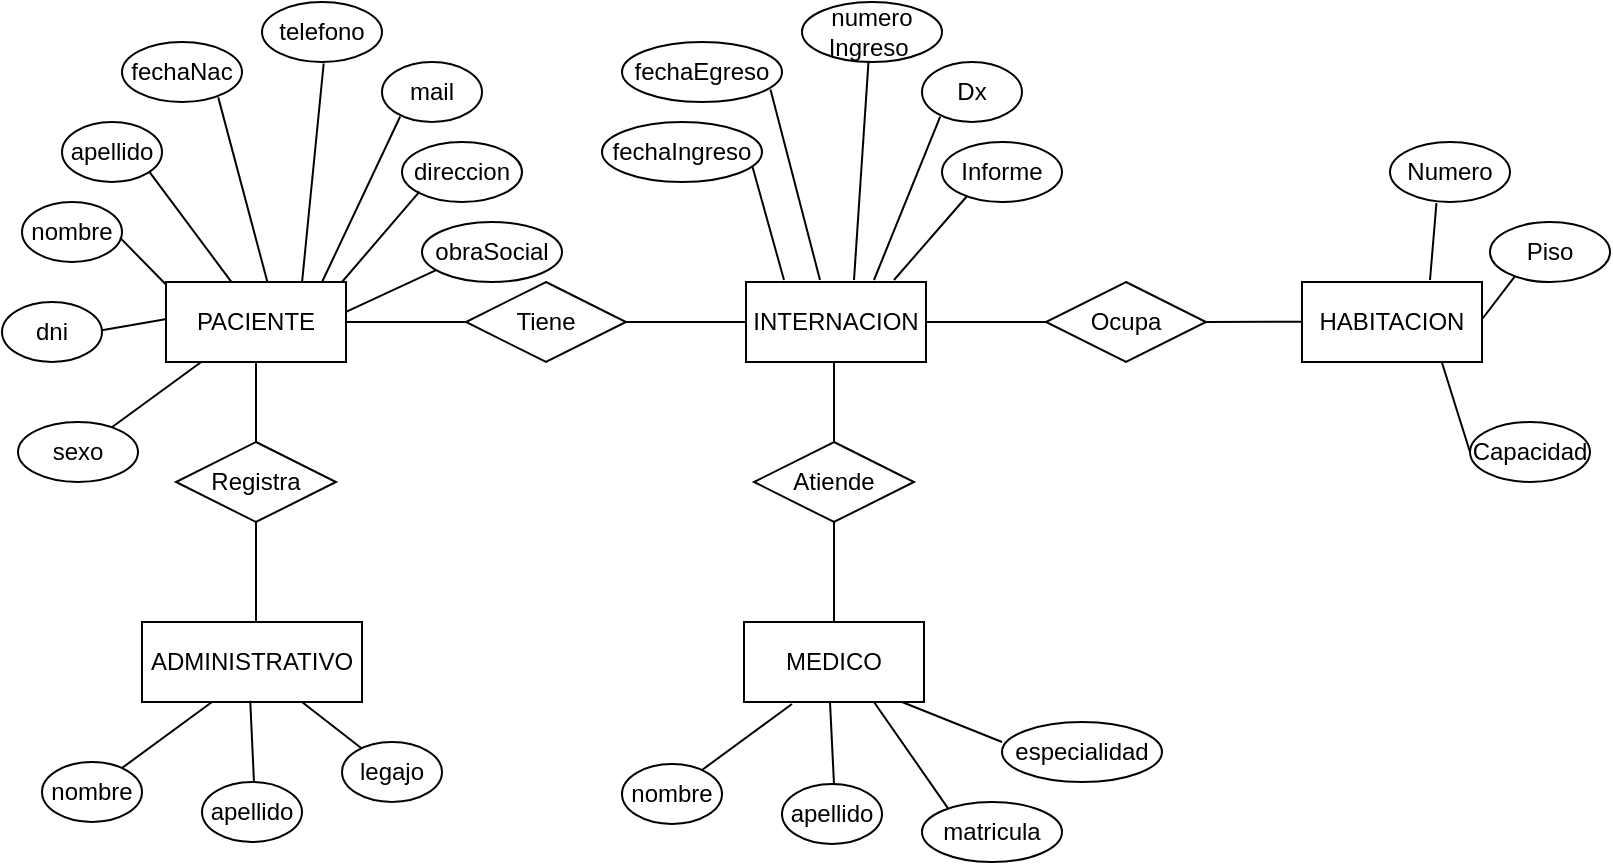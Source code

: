 <mxfile version="28.1.0">
  <diagram name="Página-1" id="Npvh9hsNk1HyL_i-LP-q">
    <mxGraphModel dx="1042" dy="608" grid="1" gridSize="10" guides="0" tooltips="1" connect="0" arrows="0" fold="1" page="1" pageScale="1" pageWidth="827" pageHeight="1169" math="0" shadow="0">
      <root>
        <mxCell id="0" />
        <mxCell id="1" parent="0" />
        <mxCell id="VUSeeD4ND8PJ7Rkgn92f-1" value="PACIENTE" style="rounded=0;whiteSpace=wrap;html=1;" parent="1" vertex="1">
          <mxGeometry x="92" y="190" width="90" height="40" as="geometry" />
        </mxCell>
        <mxCell id="3nmt7z15WM5bw0n6Wl1P-1" value="Tiene" style="rhombus;whiteSpace=wrap;html=1;" vertex="1" parent="1">
          <mxGeometry x="242" y="190" width="80" height="40" as="geometry" />
        </mxCell>
        <mxCell id="3nmt7z15WM5bw0n6Wl1P-2" value="INTERNACION" style="rounded=0;whiteSpace=wrap;html=1;" vertex="1" parent="1">
          <mxGeometry x="382" y="190" width="90" height="40" as="geometry" />
        </mxCell>
        <mxCell id="3nmt7z15WM5bw0n6Wl1P-3" value="HABITACION" style="rounded=0;whiteSpace=wrap;html=1;" vertex="1" parent="1">
          <mxGeometry x="660" y="190" width="90" height="40" as="geometry" />
        </mxCell>
        <mxCell id="3nmt7z15WM5bw0n6Wl1P-4" value="Ocupa" style="rhombus;whiteSpace=wrap;html=1;" vertex="1" parent="1">
          <mxGeometry x="532" y="190" width="80" height="40" as="geometry" />
        </mxCell>
        <mxCell id="3nmt7z15WM5bw0n6Wl1P-5" value="Atiende" style="rhombus;whiteSpace=wrap;html=1;" vertex="1" parent="1">
          <mxGeometry x="386" y="270" width="80" height="40" as="geometry" />
        </mxCell>
        <mxCell id="3nmt7z15WM5bw0n6Wl1P-6" value="MEDICO" style="rounded=0;whiteSpace=wrap;html=1;" vertex="1" parent="1">
          <mxGeometry x="381" y="360" width="90" height="40" as="geometry" />
        </mxCell>
        <mxCell id="3nmt7z15WM5bw0n6Wl1P-7" value="Registra" style="rhombus;whiteSpace=wrap;html=1;" vertex="1" parent="1">
          <mxGeometry x="97" y="270" width="80" height="40" as="geometry" />
        </mxCell>
        <mxCell id="3nmt7z15WM5bw0n6Wl1P-8" value="ADMINISTRATIVO" style="rounded=0;whiteSpace=wrap;html=1;" vertex="1" parent="1">
          <mxGeometry x="80" y="360" width="110" height="40" as="geometry" />
        </mxCell>
        <mxCell id="3nmt7z15WM5bw0n6Wl1P-13" value="" style="endArrow=none;html=1;rounded=0;exitX=0.999;exitY=0.5;exitDx=0;exitDy=0;exitPerimeter=0;" edge="1" parent="1" source="VUSeeD4ND8PJ7Rkgn92f-1">
          <mxGeometry width="50" height="50" relative="1" as="geometry">
            <mxPoint x="192" y="260" as="sourcePoint" />
            <mxPoint x="242" y="210" as="targetPoint" />
          </mxGeometry>
        </mxCell>
        <mxCell id="3nmt7z15WM5bw0n6Wl1P-14" value="" style="endArrow=none;html=1;rounded=0;exitX=0.999;exitY=0.5;exitDx=0;exitDy=0;exitPerimeter=0;" edge="1" parent="1">
          <mxGeometry width="50" height="50" relative="1" as="geometry">
            <mxPoint x="322" y="210" as="sourcePoint" />
            <mxPoint x="382" y="210" as="targetPoint" />
          </mxGeometry>
        </mxCell>
        <mxCell id="3nmt7z15WM5bw0n6Wl1P-15" value="" style="endArrow=none;html=1;rounded=0;exitX=0.999;exitY=0.5;exitDx=0;exitDy=0;exitPerimeter=0;" edge="1" parent="1">
          <mxGeometry width="50" height="50" relative="1" as="geometry">
            <mxPoint x="472" y="210" as="sourcePoint" />
            <mxPoint x="532" y="210" as="targetPoint" />
          </mxGeometry>
        </mxCell>
        <mxCell id="3nmt7z15WM5bw0n6Wl1P-16" value="" style="endArrow=none;html=1;rounded=0;" edge="1" parent="1">
          <mxGeometry width="50" height="50" relative="1" as="geometry">
            <mxPoint x="137" y="270" as="sourcePoint" />
            <mxPoint x="137" y="230" as="targetPoint" />
          </mxGeometry>
        </mxCell>
        <mxCell id="3nmt7z15WM5bw0n6Wl1P-17" value="" style="endArrow=none;html=1;rounded=0;" edge="1" parent="1">
          <mxGeometry width="50" height="50" relative="1" as="geometry">
            <mxPoint x="426" y="270" as="sourcePoint" />
            <mxPoint x="426" y="230" as="targetPoint" />
          </mxGeometry>
        </mxCell>
        <mxCell id="3nmt7z15WM5bw0n6Wl1P-18" value="" style="endArrow=none;html=1;rounded=0;" edge="1" parent="1">
          <mxGeometry width="50" height="50" relative="1" as="geometry">
            <mxPoint x="426" y="360" as="sourcePoint" />
            <mxPoint x="426" y="310" as="targetPoint" />
          </mxGeometry>
        </mxCell>
        <mxCell id="3nmt7z15WM5bw0n6Wl1P-19" value="" style="endArrow=none;html=1;rounded=0;" edge="1" parent="1">
          <mxGeometry width="50" height="50" relative="1" as="geometry">
            <mxPoint x="137" y="360" as="sourcePoint" />
            <mxPoint x="137" y="310" as="targetPoint" />
          </mxGeometry>
        </mxCell>
        <mxCell id="3nmt7z15WM5bw0n6Wl1P-20" value="" style="endArrow=none;html=1;rounded=0;exitX=0.999;exitY=0.5;exitDx=0;exitDy=0;exitPerimeter=0;entryX=0.002;entryY=0.497;entryDx=0;entryDy=0;entryPerimeter=0;" edge="1" parent="1" target="3nmt7z15WM5bw0n6Wl1P-3">
          <mxGeometry width="50" height="50" relative="1" as="geometry">
            <mxPoint x="612" y="210" as="sourcePoint" />
            <mxPoint x="672" y="210" as="targetPoint" />
          </mxGeometry>
        </mxCell>
        <mxCell id="3nmt7z15WM5bw0n6Wl1P-22" value="dni" style="ellipse;whiteSpace=wrap;html=1;" vertex="1" parent="1">
          <mxGeometry x="10" y="200" width="50" height="30" as="geometry" />
        </mxCell>
        <mxCell id="3nmt7z15WM5bw0n6Wl1P-28" value="nombre" style="ellipse;whiteSpace=wrap;html=1;" vertex="1" parent="1">
          <mxGeometry x="20" y="150" width="50" height="30" as="geometry" />
        </mxCell>
        <mxCell id="3nmt7z15WM5bw0n6Wl1P-29" value="apellido" style="ellipse;whiteSpace=wrap;html=1;" vertex="1" parent="1">
          <mxGeometry x="40" y="110" width="50" height="30" as="geometry" />
        </mxCell>
        <mxCell id="3nmt7z15WM5bw0n6Wl1P-30" value="fechaNac" style="ellipse;whiteSpace=wrap;html=1;" vertex="1" parent="1">
          <mxGeometry x="70" y="70" width="60" height="30" as="geometry" />
        </mxCell>
        <mxCell id="3nmt7z15WM5bw0n6Wl1P-31" value="telefono" style="ellipse;whiteSpace=wrap;html=1;" vertex="1" parent="1">
          <mxGeometry x="140" y="50" width="60" height="30" as="geometry" />
        </mxCell>
        <mxCell id="3nmt7z15WM5bw0n6Wl1P-32" value="direccion" style="ellipse;whiteSpace=wrap;html=1;" vertex="1" parent="1">
          <mxGeometry x="210" y="120" width="60" height="30" as="geometry" />
        </mxCell>
        <mxCell id="3nmt7z15WM5bw0n6Wl1P-33" value="obraSocial" style="ellipse;whiteSpace=wrap;html=1;" vertex="1" parent="1">
          <mxGeometry x="220" y="160" width="70" height="30" as="geometry" />
        </mxCell>
        <mxCell id="3nmt7z15WM5bw0n6Wl1P-34" value="mail" style="ellipse;whiteSpace=wrap;html=1;" vertex="1" parent="1">
          <mxGeometry x="200" y="80" width="50" height="30" as="geometry" />
        </mxCell>
        <mxCell id="3nmt7z15WM5bw0n6Wl1P-36" value="" style="endArrow=none;html=1;rounded=0;entryX=0.146;entryY=0.827;entryDx=0;entryDy=0;entryPerimeter=0;" edge="1" parent="1" target="3nmt7z15WM5bw0n6Wl1P-32">
          <mxGeometry width="50" height="50" relative="1" as="geometry">
            <mxPoint x="180" y="190" as="sourcePoint" />
            <mxPoint x="230" y="140" as="targetPoint" />
          </mxGeometry>
        </mxCell>
        <mxCell id="3nmt7z15WM5bw0n6Wl1P-37" value="" style="endArrow=none;html=1;rounded=0;entryX=0.182;entryY=0.909;entryDx=0;entryDy=0;entryPerimeter=0;exitX=0.867;exitY=0;exitDx=0;exitDy=0;exitPerimeter=0;" edge="1" parent="1" source="VUSeeD4ND8PJ7Rkgn92f-1" target="3nmt7z15WM5bw0n6Wl1P-34">
          <mxGeometry width="50" height="50" relative="1" as="geometry">
            <mxPoint x="150" y="190" as="sourcePoint" />
            <mxPoint x="182" y="140" as="targetPoint" />
          </mxGeometry>
        </mxCell>
        <mxCell id="3nmt7z15WM5bw0n6Wl1P-38" value="" style="endArrow=none;html=1;rounded=0;entryX=0.514;entryY=1.025;entryDx=0;entryDy=0;entryPerimeter=0;exitX=0.756;exitY=0;exitDx=0;exitDy=0;exitPerimeter=0;" edge="1" parent="1" source="VUSeeD4ND8PJ7Rkgn92f-1" target="3nmt7z15WM5bw0n6Wl1P-31">
          <mxGeometry width="50" height="50" relative="1" as="geometry">
            <mxPoint x="150" y="140" as="sourcePoint" />
            <mxPoint x="182" y="90" as="targetPoint" />
          </mxGeometry>
        </mxCell>
        <mxCell id="3nmt7z15WM5bw0n6Wl1P-39" value="" style="endArrow=none;html=1;rounded=0;entryX=0.802;entryY=0.923;entryDx=0;entryDy=0;entryPerimeter=0;exitX=0.563;exitY=-0.003;exitDx=0;exitDy=0;exitPerimeter=0;" edge="1" parent="1" source="VUSeeD4ND8PJ7Rkgn92f-1" target="3nmt7z15WM5bw0n6Wl1P-30">
          <mxGeometry width="50" height="50" relative="1" as="geometry">
            <mxPoint x="130" y="190" as="sourcePoint" />
            <mxPoint x="162" y="140" as="targetPoint" />
          </mxGeometry>
        </mxCell>
        <mxCell id="3nmt7z15WM5bw0n6Wl1P-40" value="" style="endArrow=none;html=1;rounded=0;entryX=0.097;entryY=0.806;entryDx=0;entryDy=0;entryPerimeter=0;exitX=1.003;exitY=0.37;exitDx=0;exitDy=0;exitPerimeter=0;" edge="1" parent="1" source="VUSeeD4ND8PJ7Rkgn92f-1" target="3nmt7z15WM5bw0n6Wl1P-33">
          <mxGeometry width="50" height="50" relative="1" as="geometry">
            <mxPoint x="200" y="240" as="sourcePoint" />
            <mxPoint x="232" y="190" as="targetPoint" />
          </mxGeometry>
        </mxCell>
        <mxCell id="3nmt7z15WM5bw0n6Wl1P-41" value="" style="endArrow=none;html=1;rounded=0;entryX=0.876;entryY=0.835;entryDx=0;entryDy=0;entryPerimeter=0;exitX=0.364;exitY=0.001;exitDx=0;exitDy=0;exitPerimeter=0;" edge="1" parent="1" source="VUSeeD4ND8PJ7Rkgn92f-1" target="3nmt7z15WM5bw0n6Wl1P-29">
          <mxGeometry width="50" height="50" relative="1" as="geometry">
            <mxPoint x="100" y="200" as="sourcePoint" />
            <mxPoint x="132" y="150" as="targetPoint" />
          </mxGeometry>
        </mxCell>
        <mxCell id="3nmt7z15WM5bw0n6Wl1P-42" value="" style="endArrow=none;html=1;rounded=0;entryX=0.98;entryY=0.594;entryDx=0;entryDy=0;entryPerimeter=0;exitX=0.001;exitY=0.035;exitDx=0;exitDy=0;exitPerimeter=0;" edge="1" parent="1" source="VUSeeD4ND8PJ7Rkgn92f-1" target="3nmt7z15WM5bw0n6Wl1P-28">
          <mxGeometry width="50" height="50" relative="1" as="geometry">
            <mxPoint x="80" y="220" as="sourcePoint" />
            <mxPoint x="112" y="170" as="targetPoint" />
          </mxGeometry>
        </mxCell>
        <mxCell id="3nmt7z15WM5bw0n6Wl1P-43" value="" style="endArrow=none;html=1;rounded=0;exitX=0.998;exitY=0.469;exitDx=0;exitDy=0;exitPerimeter=0;entryX=-0.004;entryY=0.467;entryDx=0;entryDy=0;entryPerimeter=0;" edge="1" parent="1" source="3nmt7z15WM5bw0n6Wl1P-22" target="VUSeeD4ND8PJ7Rkgn92f-1">
          <mxGeometry width="50" height="50" relative="1" as="geometry">
            <mxPoint x="70" y="260" as="sourcePoint" />
            <mxPoint x="90" y="210" as="targetPoint" />
          </mxGeometry>
        </mxCell>
        <mxCell id="3nmt7z15WM5bw0n6Wl1P-44" value="fechaIngreso" style="ellipse;whiteSpace=wrap;html=1;" vertex="1" parent="1">
          <mxGeometry x="310" y="110" width="80" height="30" as="geometry" />
        </mxCell>
        <mxCell id="3nmt7z15WM5bw0n6Wl1P-45" value="fechaEgreso" style="ellipse;whiteSpace=wrap;html=1;" vertex="1" parent="1">
          <mxGeometry x="320" y="70" width="80" height="30" as="geometry" />
        </mxCell>
        <mxCell id="3nmt7z15WM5bw0n6Wl1P-46" value="numero Ingreso&amp;nbsp;" style="ellipse;whiteSpace=wrap;html=1;" vertex="1" parent="1">
          <mxGeometry x="410" y="50" width="70" height="30" as="geometry" />
        </mxCell>
        <mxCell id="3nmt7z15WM5bw0n6Wl1P-47" value="Informe" style="ellipse;whiteSpace=wrap;html=1;" vertex="1" parent="1">
          <mxGeometry x="480" y="120" width="60" height="30" as="geometry" />
        </mxCell>
        <mxCell id="3nmt7z15WM5bw0n6Wl1P-49" value="" style="endArrow=none;html=1;rounded=0;entryX=0.204;entryY=0.913;entryDx=0;entryDy=0;entryPerimeter=0;" edge="1" parent="1" target="3nmt7z15WM5bw0n6Wl1P-47">
          <mxGeometry width="50" height="50" relative="1" as="geometry">
            <mxPoint x="456" y="189" as="sourcePoint" />
            <mxPoint x="490" y="150" as="targetPoint" />
          </mxGeometry>
        </mxCell>
        <mxCell id="3nmt7z15WM5bw0n6Wl1P-51" value="" style="endArrow=none;html=1;rounded=0;exitX=0.756;exitY=0;exitDx=0;exitDy=0;exitPerimeter=0;entryX=0.475;entryY=0.993;entryDx=0;entryDy=0;entryPerimeter=0;" edge="1" parent="1" target="3nmt7z15WM5bw0n6Wl1P-46">
          <mxGeometry width="50" height="50" relative="1" as="geometry">
            <mxPoint x="436" y="189" as="sourcePoint" />
            <mxPoint x="440" y="81" as="targetPoint" />
          </mxGeometry>
        </mxCell>
        <mxCell id="3nmt7z15WM5bw0n6Wl1P-52" value="" style="endArrow=none;html=1;rounded=0;entryX=0.928;entryY=0.791;entryDx=0;entryDy=0;entryPerimeter=0;exitX=0.563;exitY=-0.003;exitDx=0;exitDy=0;exitPerimeter=0;" edge="1" parent="1" target="3nmt7z15WM5bw0n6Wl1P-45">
          <mxGeometry width="50" height="50" relative="1" as="geometry">
            <mxPoint x="419" y="189" as="sourcePoint" />
            <mxPoint x="394" y="97" as="targetPoint" />
          </mxGeometry>
        </mxCell>
        <mxCell id="3nmt7z15WM5bw0n6Wl1P-53" value="" style="endArrow=none;html=1;rounded=0;entryX=0.94;entryY=0.741;entryDx=0;entryDy=0;entryPerimeter=0;exitX=0.364;exitY=0.001;exitDx=0;exitDy=0;exitPerimeter=0;" edge="1" parent="1" target="3nmt7z15WM5bw0n6Wl1P-44">
          <mxGeometry width="50" height="50" relative="1" as="geometry">
            <mxPoint x="401" y="189" as="sourcePoint" />
            <mxPoint x="360" y="134" as="targetPoint" />
          </mxGeometry>
        </mxCell>
        <mxCell id="3nmt7z15WM5bw0n6Wl1P-54" value="" style="endArrow=none;html=1;rounded=0;entryX=0.182;entryY=0.909;entryDx=0;entryDy=0;entryPerimeter=0;exitX=0.867;exitY=0;exitDx=0;exitDy=0;exitPerimeter=0;" edge="1" parent="1" target="3nmt7z15WM5bw0n6Wl1P-48">
          <mxGeometry width="50" height="50" relative="1" as="geometry">
            <mxPoint x="446" y="189" as="sourcePoint" />
            <mxPoint x="485" y="106" as="targetPoint" />
          </mxGeometry>
        </mxCell>
        <mxCell id="3nmt7z15WM5bw0n6Wl1P-48" value="Dx" style="ellipse;whiteSpace=wrap;html=1;" vertex="1" parent="1">
          <mxGeometry x="470" y="80" width="50" height="30" as="geometry" />
        </mxCell>
        <mxCell id="3nmt7z15WM5bw0n6Wl1P-55" value="Piso" style="ellipse;whiteSpace=wrap;html=1;" vertex="1" parent="1">
          <mxGeometry x="754" y="160" width="60" height="30" as="geometry" />
        </mxCell>
        <mxCell id="3nmt7z15WM5bw0n6Wl1P-56" value="" style="endArrow=none;html=1;rounded=0;entryX=0.204;entryY=0.913;entryDx=0;entryDy=0;entryPerimeter=0;exitX=0.998;exitY=0.472;exitDx=0;exitDy=0;exitPerimeter=0;" edge="1" parent="1" target="3nmt7z15WM5bw0n6Wl1P-55" source="3nmt7z15WM5bw0n6Wl1P-3">
          <mxGeometry width="50" height="50" relative="1" as="geometry">
            <mxPoint x="754" y="209" as="sourcePoint" />
            <mxPoint x="788" y="170" as="targetPoint" />
          </mxGeometry>
        </mxCell>
        <mxCell id="3nmt7z15WM5bw0n6Wl1P-57" value="Numero" style="ellipse;whiteSpace=wrap;html=1;" vertex="1" parent="1">
          <mxGeometry x="704" y="120" width="60" height="30" as="geometry" />
        </mxCell>
        <mxCell id="3nmt7z15WM5bw0n6Wl1P-58" value="" style="endArrow=none;html=1;rounded=0;entryX=0.387;entryY=1.02;entryDx=0;entryDy=0;entryPerimeter=0;exitX=0.998;exitY=0.472;exitDx=0;exitDy=0;exitPerimeter=0;" edge="1" parent="1" target="3nmt7z15WM5bw0n6Wl1P-57">
          <mxGeometry width="50" height="50" relative="1" as="geometry">
            <mxPoint x="724" y="189" as="sourcePoint" />
            <mxPoint x="762" y="150" as="targetPoint" />
          </mxGeometry>
        </mxCell>
        <mxCell id="3nmt7z15WM5bw0n6Wl1P-59" value="Capacidad" style="ellipse;whiteSpace=wrap;html=1;" vertex="1" parent="1">
          <mxGeometry x="744" y="260" width="60" height="30" as="geometry" />
        </mxCell>
        <mxCell id="3nmt7z15WM5bw0n6Wl1P-60" value="" style="endArrow=none;html=1;rounded=0;entryX=-0.003;entryY=0.484;entryDx=0;entryDy=0;entryPerimeter=0;exitX=0.777;exitY=1.003;exitDx=0;exitDy=0;exitPerimeter=0;" edge="1" parent="1" target="3nmt7z15WM5bw0n6Wl1P-59" source="3nmt7z15WM5bw0n6Wl1P-3">
          <mxGeometry width="50" height="50" relative="1" as="geometry">
            <mxPoint x="744" y="329" as="sourcePoint" />
            <mxPoint x="782" y="290" as="targetPoint" />
          </mxGeometry>
        </mxCell>
        <mxCell id="3nmt7z15WM5bw0n6Wl1P-61" value="sexo" style="ellipse;whiteSpace=wrap;html=1;" vertex="1" parent="1">
          <mxGeometry x="18" y="260" width="60" height="30" as="geometry" />
        </mxCell>
        <mxCell id="3nmt7z15WM5bw0n6Wl1P-62" value="" style="endArrow=none;html=1;rounded=0;" edge="1" parent="1" target="3nmt7z15WM5bw0n6Wl1P-61" source="VUSeeD4ND8PJ7Rkgn92f-1">
          <mxGeometry width="50" height="50" relative="1" as="geometry">
            <mxPoint x="-10" y="329" as="sourcePoint" />
            <mxPoint x="28" y="290" as="targetPoint" />
          </mxGeometry>
        </mxCell>
        <mxCell id="3nmt7z15WM5bw0n6Wl1P-63" value="legajo" style="ellipse;whiteSpace=wrap;html=1;" vertex="1" parent="1">
          <mxGeometry x="180" y="420" width="50" height="30" as="geometry" />
        </mxCell>
        <mxCell id="3nmt7z15WM5bw0n6Wl1P-64" value="nombre" style="ellipse;whiteSpace=wrap;html=1;" vertex="1" parent="1">
          <mxGeometry x="30" y="430" width="50" height="30" as="geometry" />
        </mxCell>
        <mxCell id="3nmt7z15WM5bw0n6Wl1P-65" value="apellido" style="ellipse;whiteSpace=wrap;html=1;" vertex="1" parent="1">
          <mxGeometry x="110" y="440" width="50" height="30" as="geometry" />
        </mxCell>
        <mxCell id="3nmt7z15WM5bw0n6Wl1P-68" value="" style="endArrow=none;html=1;rounded=0;" edge="1" parent="1">
          <mxGeometry width="50" height="50" relative="1" as="geometry">
            <mxPoint x="115" y="400" as="sourcePoint" />
            <mxPoint x="70" y="433" as="targetPoint" />
          </mxGeometry>
        </mxCell>
        <mxCell id="3nmt7z15WM5bw0n6Wl1P-69" value="" style="endArrow=none;html=1;rounded=0;exitX=0.492;exitY=0.985;exitDx=0;exitDy=0;exitPerimeter=0;entryX=0.52;entryY=0.005;entryDx=0;entryDy=0;entryPerimeter=0;" edge="1" parent="1" source="3nmt7z15WM5bw0n6Wl1P-8" target="3nmt7z15WM5bw0n6Wl1P-65">
          <mxGeometry width="50" height="50" relative="1" as="geometry">
            <mxPoint x="195" y="420" as="sourcePoint" />
            <mxPoint x="150" y="453" as="targetPoint" />
          </mxGeometry>
        </mxCell>
        <mxCell id="3nmt7z15WM5bw0n6Wl1P-70" value="" style="endArrow=none;html=1;rounded=0;exitX=0.492;exitY=0.985;exitDx=0;exitDy=0;exitPerimeter=0;" edge="1" parent="1" target="3nmt7z15WM5bw0n6Wl1P-63">
          <mxGeometry width="50" height="50" relative="1" as="geometry">
            <mxPoint x="160" y="400" as="sourcePoint" />
            <mxPoint x="162" y="441" as="targetPoint" />
          </mxGeometry>
        </mxCell>
        <mxCell id="3nmt7z15WM5bw0n6Wl1P-71" value="matricula" style="ellipse;whiteSpace=wrap;html=1;" vertex="1" parent="1">
          <mxGeometry x="470" y="450" width="70" height="30" as="geometry" />
        </mxCell>
        <mxCell id="3nmt7z15WM5bw0n6Wl1P-72" value="nombre" style="ellipse;whiteSpace=wrap;html=1;" vertex="1" parent="1">
          <mxGeometry x="320" y="431" width="50" height="30" as="geometry" />
        </mxCell>
        <mxCell id="3nmt7z15WM5bw0n6Wl1P-73" value="apellido" style="ellipse;whiteSpace=wrap;html=1;" vertex="1" parent="1">
          <mxGeometry x="400" y="441" width="50" height="30" as="geometry" />
        </mxCell>
        <mxCell id="3nmt7z15WM5bw0n6Wl1P-74" value="" style="endArrow=none;html=1;rounded=0;" edge="1" parent="1">
          <mxGeometry width="50" height="50" relative="1" as="geometry">
            <mxPoint x="405" y="401" as="sourcePoint" />
            <mxPoint x="360" y="434" as="targetPoint" />
          </mxGeometry>
        </mxCell>
        <mxCell id="3nmt7z15WM5bw0n6Wl1P-75" value="" style="endArrow=none;html=1;rounded=0;exitX=0.492;exitY=0.985;exitDx=0;exitDy=0;exitPerimeter=0;entryX=0.52;entryY=0.005;entryDx=0;entryDy=0;entryPerimeter=0;" edge="1" parent="1" target="3nmt7z15WM5bw0n6Wl1P-73">
          <mxGeometry width="50" height="50" relative="1" as="geometry">
            <mxPoint x="424" y="400" as="sourcePoint" />
            <mxPoint x="440" y="454" as="targetPoint" />
          </mxGeometry>
        </mxCell>
        <mxCell id="3nmt7z15WM5bw0n6Wl1P-76" value="" style="endArrow=none;html=1;rounded=0;exitX=0.724;exitY=1.006;exitDx=0;exitDy=0;exitPerimeter=0;entryX=0.186;entryY=0.106;entryDx=0;entryDy=0;entryPerimeter=0;" edge="1" parent="1" target="3nmt7z15WM5bw0n6Wl1P-71" source="3nmt7z15WM5bw0n6Wl1P-6">
          <mxGeometry width="50" height="50" relative="1" as="geometry">
            <mxPoint x="450" y="401" as="sourcePoint" />
            <mxPoint x="480" y="424" as="targetPoint" />
          </mxGeometry>
        </mxCell>
        <mxCell id="3nmt7z15WM5bw0n6Wl1P-77" value="especialidad" style="ellipse;whiteSpace=wrap;html=1;" vertex="1" parent="1">
          <mxGeometry x="510" y="410" width="80" height="30" as="geometry" />
        </mxCell>
        <mxCell id="3nmt7z15WM5bw0n6Wl1P-78" value="" style="endArrow=none;html=1;rounded=0;exitX=0.492;exitY=0.985;exitDx=0;exitDy=0;exitPerimeter=0;entryX=0;entryY=0.333;entryDx=0;entryDy=0;entryPerimeter=0;" edge="1" parent="1" target="3nmt7z15WM5bw0n6Wl1P-77">
          <mxGeometry width="50" height="50" relative="1" as="geometry">
            <mxPoint x="460" y="400" as="sourcePoint" />
            <mxPoint x="493" y="452" as="targetPoint" />
          </mxGeometry>
        </mxCell>
      </root>
    </mxGraphModel>
  </diagram>
</mxfile>
